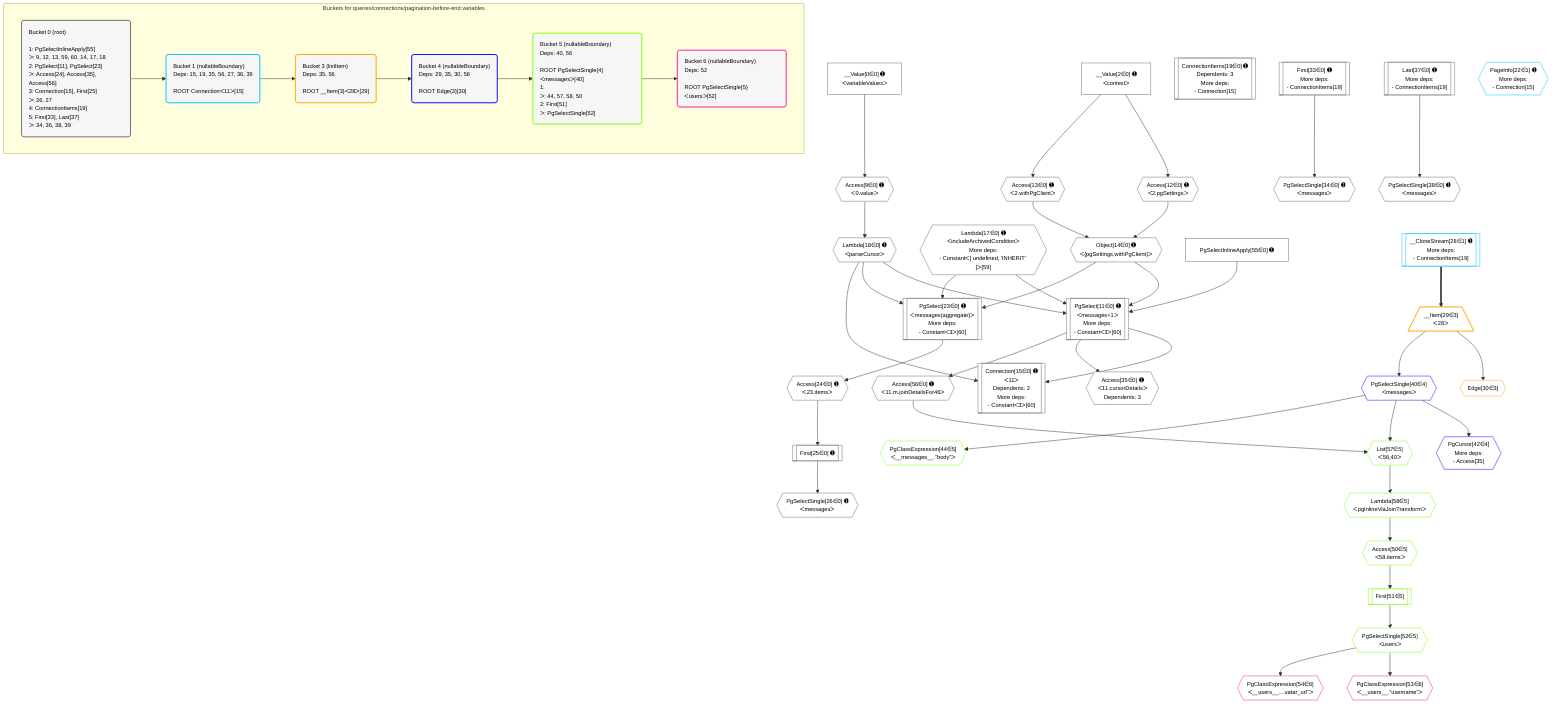 %%{init: {'themeVariables': { 'fontSize': '12px'}}}%%
graph TD
    classDef path fill:#eee,stroke:#000,color:#000
    classDef plan fill:#fff,stroke-width:1px,color:#000
    classDef itemplan fill:#fff,stroke-width:2px,color:#000
    classDef unbatchedplan fill:#dff,stroke-width:1px,color:#000
    classDef sideeffectplan fill:#fcc,stroke-width:2px,color:#000
    classDef bucket fill:#f6f6f6,color:#000,stroke-width:2px,text-align:left

    subgraph "Buckets for queries/connections/pagination-before-end.variables"
    Bucket0("Bucket 0 (root)<br /><br />1: PgSelectInlineApply[55]<br />ᐳ: 9, 12, 13, 59, 60, 14, 17, 18<br />2: PgSelect[11], PgSelect[23]<br />ᐳ: Access[24], Access[35], Access[56]<br />3: Connection[15], First[25]<br />ᐳ: 26, 27<br />4: ConnectionItems[19]<br />5: First[33], Last[37]<br />ᐳ: 34, 36, 38, 39"):::bucket
    Bucket1("Bucket 1 (nullableBoundary)<br />Deps: 15, 19, 35, 56, 27, 36, 39<br /><br />ROOT Connectionᐸ11ᐳ[15]"):::bucket
    Bucket3("Bucket 3 (listItem)<br />Deps: 35, 56<br /><br />ROOT __Item{3}ᐸ28ᐳ[29]"):::bucket
    Bucket4("Bucket 4 (nullableBoundary)<br />Deps: 29, 35, 30, 56<br /><br />ROOT Edge{3}[30]"):::bucket
    Bucket5("Bucket 5 (nullableBoundary)<br />Deps: 40, 56<br /><br />ROOT PgSelectSingle{4}ᐸmessagesᐳ[40]<br />1: <br />ᐳ: 44, 57, 58, 50<br />2: First[51]<br />ᐳ: PgSelectSingle[52]"):::bucket
    Bucket6("Bucket 6 (nullableBoundary)<br />Deps: 52<br /><br />ROOT PgSelectSingle{5}ᐸusersᐳ[52]"):::bucket
    end
    Bucket0 --> Bucket1
    Bucket1 --> Bucket3
    Bucket3 --> Bucket4
    Bucket4 --> Bucket5
    Bucket5 --> Bucket6

    %% plan dependencies
    PgSelect11[["PgSelect[11∈0] ➊<br />ᐸmessages+1ᐳ<br />More deps:<br />- Constantᐸ3ᐳ[60]"]]:::plan
    Object14{{"Object[14∈0] ➊<br />ᐸ{pgSettings,withPgClient}ᐳ"}}:::plan
    Lambda17{{"Lambda[17∈0] ➊<br />ᐸincludeArchivedConditionᐳ<br />More deps:<br />- Constantᐸ[ undefined, 'INHERIT' ]ᐳ[59]"}}:::plan
    Lambda18{{"Lambda[18∈0] ➊<br />ᐸparseCursorᐳ"}}:::plan
    PgSelectInlineApply55["PgSelectInlineApply[55∈0] ➊"]:::plan
    Object14 & Lambda17 & Lambda18 & PgSelectInlineApply55 --> PgSelect11
    PgSelect23[["PgSelect[23∈0] ➊<br />ᐸmessages(aggregate)ᐳ<br />More deps:<br />- Constantᐸ3ᐳ[60]"]]:::plan
    Object14 & Lambda17 & Lambda18 --> PgSelect23
    Connection15[["Connection[15∈0] ➊<br />ᐸ11ᐳ<br />Dependents: 2<br />More deps:<br />- Constantᐸ3ᐳ[60]"]]:::plan
    PgSelect11 & Lambda18 --> Connection15
    Access12{{"Access[12∈0] ➊<br />ᐸ2.pgSettingsᐳ"}}:::plan
    Access13{{"Access[13∈0] ➊<br />ᐸ2.withPgClientᐳ"}}:::plan
    Access12 & Access13 --> Object14
    Access9{{"Access[9∈0] ➊<br />ᐸ0.valueᐳ"}}:::plan
    __Value0["__Value[0∈0] ➊<br />ᐸvariableValuesᐳ"]:::plan
    __Value0 --> Access9
    __Value2["__Value[2∈0] ➊<br />ᐸcontextᐳ"]:::plan
    __Value2 --> Access12
    __Value2 --> Access13
    Access9 --> Lambda18
    ConnectionItems19[["ConnectionItems[19∈0] ➊<br />Dependents: 3<br />More deps:<br />- Connection[15]"]]:::plan
    Access24{{"Access[24∈0] ➊<br />ᐸ23.itemsᐳ"}}:::plan
    PgSelect23 --> Access24
    First25[["First[25∈0] ➊"]]:::plan
    Access24 --> First25
    PgSelectSingle26{{"PgSelectSingle[26∈0] ➊<br />ᐸmessagesᐳ"}}:::plan
    First25 --> PgSelectSingle26
    First33[["First[33∈0] ➊<br />More deps:<br />- ConnectionItems[19]"]]:::plan
    PgSelectSingle34{{"PgSelectSingle[34∈0] ➊<br />ᐸmessagesᐳ"}}:::plan
    First33 --> PgSelectSingle34
    Access35{{"Access[35∈0] ➊<br />ᐸ11.cursorDetailsᐳ<br />Dependents: 3"}}:::plan
    PgSelect11 --> Access35
    Last37[["Last[37∈0] ➊<br />More deps:<br />- ConnectionItems[19]"]]:::plan
    PgSelectSingle38{{"PgSelectSingle[38∈0] ➊<br />ᐸmessagesᐳ"}}:::plan
    Last37 --> PgSelectSingle38
    Access56{{"Access[56∈0] ➊<br />ᐸ11.m.joinDetailsFor46ᐳ"}}:::plan
    PgSelect11 --> Access56
    PageInfo22{{"PageInfo[22∈1] ➊<br />More deps:<br />- Connection[15]"}}:::plan
    __CloneStream28[["__CloneStream[28∈1] ➊<br />More deps:<br />- ConnectionItems[19]"]]:::plan
    __Item29[/"__Item[29∈3]<br />ᐸ28ᐳ"\]:::itemplan
    __CloneStream28 ==> __Item29
    Edge30{{"Edge[30∈3]"}}:::plan
    __Item29 --> Edge30
    PgCursor42{{"PgCursor[42∈4]<br />More deps:<br />- Access[35]"}}:::plan
    PgSelectSingle40{{"PgSelectSingle[40∈4]<br />ᐸmessagesᐳ"}}:::plan
    PgSelectSingle40 --> PgCursor42
    __Item29 --> PgSelectSingle40
    List57{{"List[57∈5]<br />ᐸ56,40ᐳ"}}:::plan
    Access56 & PgSelectSingle40 --> List57
    PgClassExpression44{{"PgClassExpression[44∈5]<br />ᐸ__messages__.”body”ᐳ"}}:::plan
    PgSelectSingle40 --> PgClassExpression44
    Access50{{"Access[50∈5]<br />ᐸ58.itemsᐳ"}}:::plan
    Lambda58{{"Lambda[58∈5]<br />ᐸpgInlineViaJoinTransformᐳ"}}:::plan
    Lambda58 --> Access50
    First51[["First[51∈5]"]]:::plan
    Access50 --> First51
    PgSelectSingle52{{"PgSelectSingle[52∈5]<br />ᐸusersᐳ"}}:::plan
    First51 --> PgSelectSingle52
    List57 --> Lambda58
    PgClassExpression53{{"PgClassExpression[53∈6]<br />ᐸ__users__.”username”ᐳ"}}:::plan
    PgSelectSingle52 --> PgClassExpression53
    PgClassExpression54{{"PgClassExpression[54∈6]<br />ᐸ__users__....vatar_url”ᐳ"}}:::plan
    PgSelectSingle52 --> PgClassExpression54

    %% define steps
    classDef bucket0 stroke:#696969
    class Bucket0,__Value0,__Value2,Access9,PgSelect11,Access12,Access13,Object14,Connection15,Lambda17,Lambda18,ConnectionItems19,PgSelect23,Access24,First25,PgSelectSingle26,First33,PgSelectSingle34,Access35,Last37,PgSelectSingle38,PgSelectInlineApply55,Access56 bucket0
    classDef bucket1 stroke:#00bfff
    class Bucket1,PageInfo22,__CloneStream28 bucket1
    classDef bucket3 stroke:#ffa500
    class Bucket3,__Item29,Edge30 bucket3
    classDef bucket4 stroke:#0000ff
    class Bucket4,PgSelectSingle40,PgCursor42 bucket4
    classDef bucket5 stroke:#7fff00
    class Bucket5,PgClassExpression44,Access50,First51,PgSelectSingle52,List57,Lambda58 bucket5
    classDef bucket6 stroke:#ff1493
    class Bucket6,PgClassExpression53,PgClassExpression54 bucket6